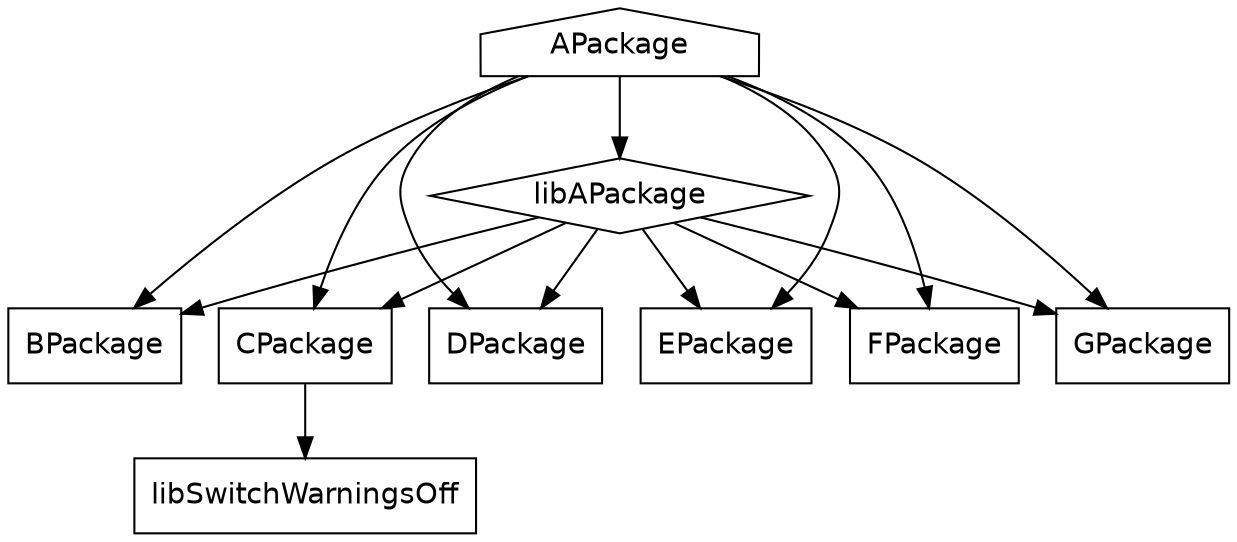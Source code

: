 digraph "CPFTargetDependencyGraph" {
node [
 fontsize = "14", fontname="helvetica"
];
    "node83" [ label="APackage" shape="house"];
    "node30" [ label="BPackage" shape="polygon"];
    "node83" -> "node30" // APackage -> BPackage
    "node55" [ label="CPackage" shape="polygon"];
    "node83" -> "node55" // APackage -> CPackage
    "node12" [ label="libSwitchWarningsOff" shape="box"];
    "node55" -> "node12" // CPackage -> libSwitchWarningsOff
    "node66" [ label="DPackage" shape="polygon"];
    "node83" -> "node66" // APackage -> DPackage
    "node75" [ label="EPackage" shape="polygon"];
    "node83" -> "node75" // APackage -> EPackage
    "node38" [ label="FPackage" shape="polygon"];
    "node83" -> "node38" // APackage -> FPackage
    "node46" [ label="GPackage" shape="polygon"];
    "node83" -> "node46" // APackage -> GPackage
    "node81" [ label="libAPackage" shape="diamond"];
    "node83" -> "node81" // APackage -> libAPackage
    "node81" -> "node30" // libAPackage -> BPackage
    "node81" -> "node55" // libAPackage -> CPackage
    "node81" -> "node66" // libAPackage -> DPackage
    "node81" -> "node75" // libAPackage -> EPackage
    "node81" -> "node38" // libAPackage -> FPackage
    "node81" -> "node46" // libAPackage -> GPackage
}
